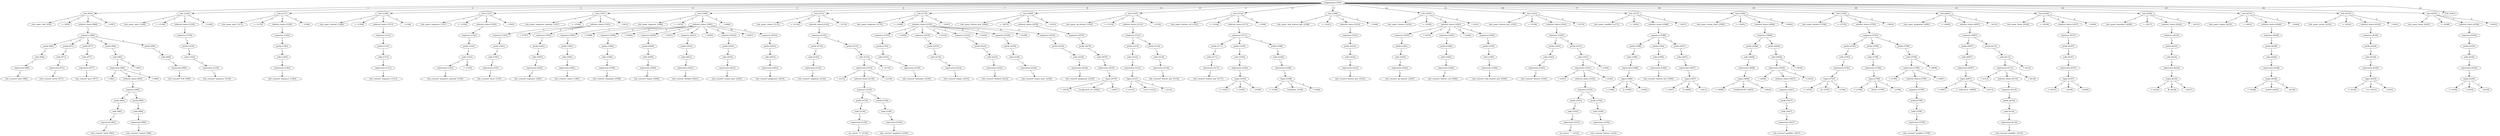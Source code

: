 digraph arpeggio_graph {
140432541226912 [label="peggrammar [954]"];
140432541226912->140432541630048 [label="1"]

140432541630048 [label="rule [954]"];
140432541630048->140432541625936 [label="1"]

140432541625936 [label="rule_name 'rule' [954]"];
140432541630048->140432541626192 [label="2"]

140432541626192 [label=" '<-' [959]"];
140432541630048->140432541630336 [label="3"]

140432541630336 [label="ordered_choice [966]"];
140432541630336->140432541630192 [label="1"]

140432541630192 [label="sequence [966]"];
140432541630192->140432541627024 [label="1"]

140432541627024 [label="prefix [966]"];
140432541627024->140432541626736 [label="1"]

140432541626736 [label="sufix [966]"];
140432541626736->140432541626592 [label="1"]

140432541626592 [label="expression [966]"];
140432541626592->140432541630800 [label="1"]

140432541630800 [label="rule_crossref 'ante' [966]"];
140432541630192->140432541627456 [label="2"]

140432541627456 [label="prefix [971]"];
140432541627456->140432541626880 [label="1"]

140432541626880 [label="sufix [971]"];
140432541626880->140432541627168 [label="1"]

140432541627168 [label="expression [971]"];
140432541627168->140432541631056 [label="1"]

140432541631056 [label="rule_crossref 'arrow' [971]"];
140432541630192->140432541627888 [label="3"]

140432541627888 [label="prefix [977]"];
140432541627888->140432541627312 [label="1"]

140432541627312 [label="sufix [977]"];
140432541627312->140432541627600 [label="1"]

140432541627600 [label="expression [977]"];
140432541627600->140432541631312 [label="1"]

140432541631312 [label="rule_crossref 'post' [977]"];
140432541630192->140432541629472 [label="4"]

140432541629472 [label="prefix [982]"];
140432541629472->140432541629328 [label="1"]

140432541629328 [label="sufix [982]"];
140432541629328->140432541629184 [label="1"]

140432541629184 [label="expression [982]"];
140432541629184->140432541631440 [label="1"]

140432541631440 [label=" '(' [982]"];
140432541629184->140432541629040 [label="2"]

140432541629040 [label="ordered_choice [983]"];
140432541629040->140432541628896 [label="1"]

140432541628896 [label="sequence [983]"];
140432541628896->140432541628032 [label="1"]

140432541628032 [label="prefix [983]"];
140432541628032->140432541628176 [label="1"]

140432541628176 [label="sufix [983]"];
140432541628176->140432541627744 [label="1"]

140432541627744 [label="expression [983]"];
140432541627744->140432541631696 [label="1"]

140432541631696 [label="rule_crossref 'slash' [983]"];
140432541628896->140432541628464 [label="2"]

140432541628464 [label="prefix [989]"];
140432541628464->140432541628608 [label="1"]

140432541628608 [label="sufix [989]"];
140432541628608->140432541628320 [label="1"]

140432541628320 [label="expression [989]"];
140432541628320->140432541631824 [label="1"]

140432541631824 [label="rule_crossref 'context' [989]"];
140432541629184->140432541632080 [label="3"]

140432541632080 [label=" ')' [996]"];
140432541629328->140432541632208 [label="2"]

140432541632208 [label=" '?' [997]"];
140432541630192->140432541629760 [label="5"]

140432541629760 [label="prefix [999]"];
140432541629760->140432541629904 [label="1"]

140432541629904 [label="sufix [999]"];
140432541629904->140432541628752 [label="1"]

140432541628752 [label="expression [999]"];
140432541628752->140432541632464 [label="1"]

140432541632464 [label="rule_crossref 'EOF' [999]"];
140432541630048->140432541632592 [label="4"]

140432541632592 [label=" ';' [1007]"];
140432541226912->140432541639744 [label="2"]

140432541639744 [label="rule [1244]"];
140432541639744->140432541633616 [label="1"]

140432541633616 [label="rule_name 'ante' [1244]"];
140432541639744->140432541633872 [label="2"]

140432541633872 [label=" '<-' [1249]"];
140432541639744->140432541640176 [label="3"]

140432541640176 [label="ordered_choice [1256]"];
140432541640176->140432541639888 [label="1"]

140432541639888 [label="sequence [1256]"];
140432541639888->140432541639312 [label="1"]

140432541639312 [label="prefix [1256]"];
140432541639312->140432541639600 [label="1"]

140432541639600 [label="sufix [1256]"];
140432541639600->140432541629616 [label="1"]

140432541629616 [label="expression [1256]"];
140432541629616->140432541634128 [label="1"]

140432541634128 [label="rule_crossref 'sequence' [1256]"];
140432541639744->140432541634384 [label="4"]

140432541634384 [label=" ';' [1269]"];
140432541226912->140432541640608 [label="3"]

140432541640608 [label="rule [1271]"];
140432541640608->140432541651024 [label="1"]

140432541651024 [label="rule_name 'post' [1271]"];
140432541640608->140432541651152 [label="2"]

140432541651152 [label=" '<-' [1276]"];
140432541640608->140432541641040 [label="3"]

140432541641040 [label="ordered_choice [1283]"];
140432541641040->140432541640752 [label="1"]

140432541640752 [label="sequence [1283]"];
140432541640752->140432541639456 [label="1"]

140432541639456 [label="prefix [1283]"];
140432541639456->140432541640032 [label="1"]

140432541640032 [label="sufix [1283]"];
140432541640032->140432541640464 [label="1"]

140432541640464 [label="expression [1283]"];
140432541640464->140432541651408 [label="1"]

140432541651408 [label="rule_crossref 'sequence' [1283]"];
140432541640608->140432541651664 [label="4"]

140432541651664 [label=" ';' [1296]"];
140432541226912->140432541641472 [label="4"]

140432541641472 [label="rule [1298]"];
140432541641472->140432541651792 [label="1"]

140432541651792 [label="rule_name 'context' [1298]"];
140432541641472->140432541651920 [label="2"]

140432541651920 [label=" '<-' [1306]"];
140432541641472->140432541641904 [label="3"]

140432541641904 [label="ordered_choice [1313]"];
140432541641904->140432541641616 [label="1"]

140432541641616 [label="sequence [1313]"];
140432541641616->140432541640320 [label="1"]

140432541640320 [label="prefix [1313]"];
140432541640320->140432541640896 [label="1"]

140432541640896 [label="sufix [1313]"];
140432541640896->140432541641328 [label="1"]

140432541641328 [label="expression [1313]"];
140432541641328->140432541652176 [label="1"]

140432541652176 [label="rule_crossref 'sequence' [1313]"];
140432541641472->140432541652432 [label="4"]

140432541652432 [label=" ';' [1326]"];
140432541226912->140432541618256 [label="5"]

140432541618256 [label="rule [1527]"];
140432541618256->140432541653200 [label="1"]

140432541653200 [label="rule_name 'sequence' [1527]"];
140432541618256->140432541653712 [label="2"]

140432541653712 [label=" '<-' [1536]"];
140432541618256->140432541618544 [label="3"]

140432541618544 [label="ordered_choice [1543]"];
140432541618544->140432541642336 [label="1"]

140432541642336 [label="sequence [1543]"];
140432541642336->140432541641184 [label="1"]

140432541641184 [label="prefix [1543]"];
140432541641184->140432541642480 [label="1"]

140432541642480 [label="sufix [1543]"];
140432541642480->140432541642624 [label="1"]

140432541642624 [label="expression [1543]"];
140432541642624->140432541653968 [label="1"]

140432541653968 [label="rule_crossref 'sequence_element' [1543]"];
140432541642480->140432541654096 [label="2"]

140432541654096 [label=" '+' [1559]"];
140432541618256->140432541654224 [label="4"]

140432541654224 [label=" ';' [1565]"];
140432541226912->140432541619984 [label="6"]

140432541619984 [label="rule [1567]"];
140432541619984->140432541654480 [label="1"]

140432541654480 [label="rule_name 'sequence_element' [1567]"];
140432541619984->140432541654608 [label="2"]

140432541654608 [label=" '<-' [1584]"];
140432541619984->140432541620128 [label="3"]

140432541620128 [label="ordered_choice [1591]"];
140432541620128->140432541619264 [label="1"]

140432541619264 [label="sequence [1591]"];
140432541619264->140432541618400 [label="1"]

140432541618400 [label="prefix [1591]"];
140432541618400->140432541618832 [label="1"]

140432541618832 [label="sufix [1591]"];
140432541618832->140432541618688 [label="1"]

140432541618688 [label="expression [1591]"];
140432541618688->140432541654864 [label="1"]

140432541654864 [label="rule_crossref 'focus' [1591]"];
140432541620128->140432541655248 [label="2"]

140432541655248 [label=" '/' [1597]"];
140432541620128->140432541619120 [label="3"]

140432541619120 [label="sequence [1603]"];
140432541619120->140432541619408 [label="1"]

140432541619408 [label="prefix [1603]"];
140432541619408->140432541619552 [label="1"]

140432541619552 [label="sufix [1603]"];
140432541619552->140432541618976 [label="1"]

140432541618976 [label="expression [1603]"];
140432541618976->140432541655504 [label="1"]

140432541655504 [label="rule_crossref 'segment' [1603]"];
140432541619984->140432541655120 [label="4"]

140432541655120 [label=" ';' [1615]"];
140432541226912->140432541661376 [label="7"]

140432541661376 [label="rule [1966]"];
140432541661376->140432541657424 [label="1"]

140432541657424 [label="rule_name 'segment' [1966]"];
140432541661376->140432541657680 [label="2"]

140432541657680 [label=" '<-' [1974]"];
140432541661376->140432541661520 [label="3"]

140432541661520 [label="ordered_choice [1981]"];
140432541661520->140432541621424 [label="1"]

140432541621424 [label="sequence [1981]"];
140432541621424->140432541619840 [label="1"]

140432541619840 [label="prefix [1981]"];
140432541619840->140432541620848 [label="1"]

140432541620848 [label="sufix [1981]"];
140432541620848->140432541621136 [label="1"]

140432541621136 [label="expression [1981]"];
140432541621136->140432541657936 [label="1"]

140432541657936 [label="rule_crossref 'choice' [1981]"];
140432541661520->140432541658192 [label="2"]

140432541658192 [label=" '/' [1988]"];
140432541661520->140432541621280 [label="3"]

140432541621280 [label="sequence [1994]"];
140432541621280->140432541621568 [label="1"]

140432541621568 [label="prefix [1994]"];
140432541621568->140432541621712 [label="1"]

140432541621712 [label="sufix [1994]"];
140432541621712->140432541620992 [label="1"]

140432541620992 [label="expression [1994]"];
140432541620992->140432541658448 [label="1"]

140432541658448 [label="rule_crossref 'boundary' [1994]"];
140432541661520->140432541658064 [label="4"]

140432541658064 [label=" '/' [2003]"];
140432541661520->140432541659216 [label="5"]

140432541659216 [label="sequence [2009]"];
140432541659216->140432541621856 [label="1"]

140432541621856 [label="prefix [2009]"];
140432541621856->140432541622144 [label="1"]

140432541622144 [label="sufix [2009]"];
140432541622144->140432541622000 [label="1"]

140432541622000 [label="expression [2009]"];
140432541622000->140432541658832 [label="1"]

140432541658832 [label="rule_crossref 'empty' [2009]"];
140432541661520->140432541658576 [label="6"]

140432541658576 [label=" '/' [2015]"];
140432541661520->140432541659648 [label="7"]

140432541659648 [label="sequence [2021]"];
140432541659648->140432541659360 [label="1"]

140432541659360 [label="prefix [2021]"];
140432541659360->140432541659792 [label="1"]

140432541659792 [label="sufix [2021]"];
140432541659792->140432541659504 [label="1"]

140432541659504 [label="expression [2021]"];
140432541659504->140432541663440 [label="1"]

140432541663440 [label="rule_crossref 'backref' [2021]"];
140432541661520->140432541663312 [label="8"]

140432541663312 [label=" '/' [2029]"];
140432541661520->140432541660224 [label="9"]

140432541660224 [label="sequence [2035]"];
140432541660224->140432541659936 [label="1"]

140432541659936 [label="prefix [2035]"];
140432541659936->140432541660368 [label="1"]

140432541660368 [label="sufix [2035]"];
140432541660368->140432541660080 [label="1"]

140432541660080 [label="expression [2035]"];
140432541660080->140432541663824 [label="1"]

140432541663824 [label="rule_crossref 'sound_class' [2035]"];
140432541661520->140432541663568 [label="10"]

140432541663568 [label=" '/' [2047]"];
140432541661520->140432541660800 [label="11"]

140432541660800 [label="sequence [2053]"];
140432541660800->140432541660512 [label="1"]

140432541660512 [label="prefix [2053]"];
140432541660512->140432541660944 [label="1"]

140432541660944 [label="sufix [2053]"];
140432541660944->140432541660656 [label="1"]

140432541660656 [label="expression [2053]"];
140432541660656->140432541664208 [label="1"]

140432541664208 [label="rule_crossref 'grapheme' [2053]"];
140432541661376->140432541663952 [label="4"]

140432541663952 [label=" ';' [2066]"];
140432541226912->140432541668272 [label="8"]

140432541668272 [label="rule [2131]"];
140432541668272->140432541664464 [label="1"]

140432541664464 [label="rule_name 'choice' [2131]"];
140432541668272->140432541664848 [label="2"]

140432541664848 [label=" '<-' [2138]"];
140432541668272->140432541668416 [label="3"]

140432541668416 [label="ordered_choice [2145]"];
140432541668416->140432541667984 [label="1"]

140432541667984 [label="sequence [2145]"];
140432541667984->140432541661232 [label="1"]

140432541661232 [label="prefix [2145]"];
140432541661232->140432541661808 [label="1"]

140432541661808 [label="sufix [2145]"];
140432541661808->140432541662096 [label="1"]

140432541662096 [label="expression [2145]"];
140432541662096->140432541665232 [label="1"]

140432541665232 [label="rule_crossref 'singleton' [2145]"];
140432541667984->140432541667840 [label="2"]

140432541667840 [label="prefix [2155]"];
140432541667840->140432541663104 [label="1"]

140432541663104 [label="sufix [2155]"];
140432541663104->140432541667696 [label="1"]

140432541667696 [label="expression [2155]"];
140432541667696->140432541665360 [label="1"]

140432541665360 [label=" '(' [2155]"];
140432541667696->140432541667552 [label="2"]

140432541667552 [label="ordered_choice [2156]"];
140432541667552->140432541667408 [label="1"]

140432541667408 [label="sequence [2156]"];
140432541667408->140432541662240 [label="1"]

140432541662240 [label="prefix [2156]"];
140432541662240->140432541662528 [label="1"]

140432541662528 [label="sufix [2156]"];
140432541662528->140432541662384 [label="1"]

140432541662384 [label="expression [2156]"];
140432541662384->140432541665488 [label="1"]

140432541665488 [label="str_match '\"|\"' [2156]"];
140432541667408->140432541662672 [label="2"]

140432541662672 [label="prefix [2160]"];
140432541662672->140432541662960 [label="1"]

140432541662960 [label="sufix [2160]"];
140432541662960->140432541662816 [label="1"]

140432541662816 [label="expression [2160]"];
140432541662816->140432541665616 [label="1"]

140432541665616 [label="rule_crossref 'singleton' [2160]"];
140432541667696->140432541665872 [label="3"]

140432541665872 [label=" ')' [2169]"];
140432541663104->140432541666000 [label="2"]

140432541666000 [label=" '+' [2170]"];
140432541668272->140432541665744 [label="4"]

140432541665744 [label=" ';' [2176]"];
140432541226912->140432541679840 [label="9"]

140432541679840 [label="rule [2178]"];
140432541679840->140432541666256 [label="1"]

140432541666256 [label="rule_name 'singleton' [2178]"];
140432541679840->140432541666384 [label="2"]

140432541666384 [label=" '<-' [2188]"];
140432541679840->140432541679984 [label="3"]

140432541679984 [label="ordered_choice [2195]"];
140432541679984->140432541669136 [label="1"]

140432541669136 [label="sequence [2195]"];
140432541669136->140432541668128 [label="1"]

140432541668128 [label="prefix [2195]"];
140432541668128->140432541668704 [label="1"]

140432541668704 [label="sufix [2195]"];
140432541668704->140432541668560 [label="1"]

140432541668560 [label="expression [2195]"];
140432541668560->140432541666640 [label="1"]

140432541666640 [label="rule_crossref 'boundary' [2195]"];
140432541679984->140432541666896 [label="2"]

140432541666896 [label=" '/' [2204]"];
140432541679984->140432541668992 [label="3"]

140432541668992 [label="sequence [2210]"];
140432541668992->140432541669280 [label="1"]

140432541669280 [label="prefix [2210]"];
140432541669280->140432541669424 [label="1"]

140432541669424 [label="sufix [2210]"];
140432541669424->140432541668848 [label="1"]

140432541668848 [label="expression [2210]"];
140432541668848->140432541667152 [label="1"]

140432541667152 [label="rule_crossref 'empty' [2210]"];
140432541679984->140432541666768 [label="4"]

140432541666768 [label=" '/' [2216]"];
140432541679984->140432541669856 [label="5"]

140432541669856 [label="sequence [2222]"];
140432541669856->140432541669568 [label="1"]

140432541669568 [label="prefix [2222]"];
140432541669568->140432541670000 [label="1"]

140432541670000 [label="sufix [2222]"];
140432541670000->140432541669712 [label="1"]

140432541669712 [label="expression [2222]"];
140432541669712->140432541675856 [label="1"]

140432541675856 [label="rule_crossref 'backref' [2222]"];
140432541679984->140432541675600 [label="6"]

140432541675600 [label=" '/' [2230]"];
140432541679984->140432541670432 [label="7"]

140432541670432 [label="sequence [2236]"];
140432541670432->140432541670144 [label="1"]

140432541670144 [label="prefix [2236]"];
140432541670144->140432541670576 [label="1"]

140432541670576 [label="sufix [2236]"];
140432541670576->140432541670288 [label="1"]

140432541670288 [label="expression [2236]"];
140432541670288->140432541676240 [label="1"]

140432541676240 [label="rule_crossref 'sound_class' [2236]"];
140432541679984->140432541675984 [label="8"]

140432541675984 [label=" '/' [2248]"];
140432541679984->140432541671296 [label="9"]

140432541671296 [label="sequence [2254]"];
140432541671296->140432541670720 [label="1"]

140432541670720 [label="prefix [2254]"];
140432541670720->140432541671152 [label="1"]

140432541671152 [label="sufix [2254]"];
140432541671152->140432541670864 [label="1"]

140432541670864 [label="expression [2254]"];
140432541670864->140432541676624 [label="1"]

140432541676624 [label="rule_crossref 'grapheme' [2254]"];
140432541679840->140432541676368 [label="4"]

140432541676368 [label=" ';' [2267]"];
140432541226912->140432541682288 [label="10"]

140432541682288 [label="rule [3060]"];
140432541682288->140432541689552 [label="1"]

140432541689552 [label="rule_name 'feature_key' [3060]"];
140432541682288->140432541689808 [label="2"]

140432541689808 [label=" '<-' [3072]"];
140432541682288->140432541682720 [label="3"]

140432541682720 [label="ordered_choice [3079]"];
140432541682720->140432541682432 [label="1"]

140432541682432 [label="sequence [3079]"];
140432541682432->140432541681712 [label="1"]

140432541681712 [label="prefix [3079]"];
140432541681712->140432541681856 [label="1"]

140432541681856 [label="sufix [3079]"];
140432541681856->140432541682000 [label="1"]

140432541682000 [label="expression [3079]"];
140432541682000->140432541671008 [label="1"]

140432541671008 [label="regex [3079]"];
140432541671008->140432541689936 [label="1"]

140432541689936 [label=" 'r'' [3079]"];
140432541671008->140432541690192 [label="2"]

140432541690192 [label=" '[a-z][a-z0-9_-]+' [3081]"];
140432541671008->140432541690320 [label="3"]

140432541690320 [label=" ''' [3097]"];
140432541682288->140432541690448 [label="4"]

140432541690448 [label=" ';' [3103]"];
140432541226912->140432541692128 [label="11"]

140432541692128 [label="rule [3105]"];
140432541692128->140432541690576 [label="1"]

140432541690576 [label="rule_name 'op_feature' [3105]"];
140432541692128->140432541690704 [label="2"]

140432541690704 [label=" '<-' [3116]"];
140432541692128->140432541692416 [label="3"]

140432541692416 [label="ordered_choice [3123]"];
140432541692416->140432541691984 [label="1"]

140432541691984 [label="sequence [3123]"];
140432541691984->140432541682144 [label="1"]

140432541682144 [label="prefix [3123]"];
140432541682144->140432541682864 [label="1"]

140432541682864 [label="sufix [3123]"];
140432541682864->140432541682576 [label="1"]

140432541682576 [label="expression [3123]"];
140432541682576->140432541683008 [label="1"]

140432541683008 [label="regex [3123]"];
140432541683008->140432541690832 [label="1"]

140432541690832 [label=" 'r'' [3123]"];
140432541683008->140432541690960 [label="2"]

140432541690960 [label=" '\\+|\\-|!' [3125]"];
140432541683008->140432541691216 [label="3"]

140432541691216 [label=" ''' [3132]"];
140432541691984->140432541683296 [label="2"]

140432541683296 [label="prefix [3134]"];
140432541683296->140432541683440 [label="1"]

140432541683440 [label="sufix [3134]"];
140432541683440->140432541683152 [label="1"]

140432541683152 [label="expression [3134]"];
140432541683152->140432541691472 [label="1"]

140432541691472 [label="rule_crossref 'feature_key' [3134]"];
140432541692128->140432541691600 [label="4"]

140432541691600 [label=" ';' [3150]"];
140432541226912->140432541694000 [label="12"]

140432541694000 [label="rule [3152]"];
140432541694000->140432541691728 [label="1"]

140432541691728 [label="rule_name 'feature_val' [3152]"];
140432541694000->140432541696080 [label="2"]

140432541696080 [label=" '<-' [3164]"];
140432541694000->140432541694432 [label="3"]

140432541694432 [label="ordered_choice [3171]"];
140432541694432->140432541694144 [label="1"]

140432541694144 [label="sequence [3171]"];
140432541694144->140432541692272 [label="1"]

140432541692272 [label="prefix [3171]"];
140432541692272->140432541692704 [label="1"]

140432541692704 [label="sufix [3171]"];
140432541692704->140432541683584 [label="1"]

140432541683584 [label="expression [3171]"];
140432541683584->140432541696464 [label="1"]

140432541696464 [label="rule_crossref 'feature_key' [3171]"];
140432541694144->140432541692848 [label="2"]

140432541692848 [label="prefix [3183]"];
140432541692848->140432541693136 [label="1"]

140432541693136 [label="sufix [3183]"];
140432541693136->140432541692992 [label="1"]

140432541692992 [label="expression [3183]"];
140432541692992->140432541692560 [label="1"]

140432541692560 [label="regex [3183]"];
140432541692560->140432541696592 [label="1"]

140432541696592 [label=" 'r'' [3183]"];
140432541692560->140432541696720 [label="2"]

140432541696720 [label=" '=' [3185]"];
140432541692560->140432541696848 [label="3"]

140432541696848 [label=" ''' [3186]"];
140432541694144->140432541693424 [label="3"]

140432541693424 [label="prefix [3188]"];
140432541693424->140432541693712 [label="1"]

140432541693712 [label="sufix [3188]"];
140432541693712->140432541693568 [label="1"]

140432541693568 [label="expression [3188]"];
140432541693568->140432541693280 [label="1"]

140432541693280 [label="regex [3188]"];
140432541693280->140432541696976 [label="1"]

140432541696976 [label=" 'r'' [3188]"];
140432541693280->140432541696336 [label="2"]

140432541696336 [label=" 'true|false' [3190]"];
140432541693280->140432541697232 [label="3"]

140432541697232 [label=" ''' [3200]"];
140432541694000->140432541697360 [label="4"]

140432541697360 [label=" ';' [3206]"];
140432541226912->140432541694864 [label="13"]

140432541694864 [label="rule [3208]"];
140432541694864->140432541697488 [label="1"]

140432541697488 [label="rule_name 'only_feature_key' [3208]"];
140432541694864->140432541697616 [label="2"]

140432541697616 [label=" '<-' [3225]"];
140432541694864->140432541695296 [label="3"]

140432541695296 [label="ordered_choice [3232]"];
140432541695296->140432541695008 [label="1"]

140432541695008 [label="sequence [3232]"];
140432541695008->140432541693856 [label="1"]

140432541693856 [label="prefix [3232]"];
140432541693856->140432541694288 [label="1"]

140432541694288 [label="sufix [3232]"];
140432541694288->140432541694720 [label="1"]

140432541694720 [label="expression [3232]"];
140432541694720->140432541698000 [label="1"]

140432541698000 [label="rule_crossref 'feature_key' [3232]"];
140432541694864->140432541698128 [label="4"]

140432541698128 [label=" ';' [3248]"];
140432541226912->140432541701328 [label="14"]

140432541701328 [label="rule [3250]"];
140432541701328->140432541698256 [label="1"]

140432541698256 [label="rule_name 'feature' [3250]"];
140432541701328->140432541698384 [label="2"]

140432541698384 [label=" '<-' [3258]"];
140432541701328->140432541701472 [label="3"]

140432541701472 [label="ordered_choice [3265]"];
140432541701472->140432541695872 [label="1"]

140432541695872 [label="sequence [3265]"];
140432541695872->140432541694576 [label="1"]

140432541694576 [label="prefix [3265]"];
140432541694576->140432541695152 [label="1"]

140432541695152 [label="sufix [3265]"];
140432541695152->140432541695584 [label="1"]

140432541695584 [label="expression [3265]"];
140432541695584->140432541698768 [label="1"]

140432541698768 [label="rule_crossref 'op_feature' [3265]"];
140432541701472->140432541698896 [label="2"]

140432541698896 [label=" '/' [3276]"];
140432541701472->140432541700176 [label="3"]

140432541700176 [label="sequence [3282]"];
140432541700176->140432541700320 [label="1"]

140432541700320 [label="prefix [3282]"];
140432541700320->140432541695728 [label="1"]

140432541695728 [label="sufix [3282]"];
140432541695728->140432541695440 [label="1"]

140432541695440 [label="expression [3282]"];
140432541695440->140432541699152 [label="1"]

140432541699152 [label="rule_crossref 'feature_val' [3282]"];
140432541701472->140432541698640 [label="4"]

140432541698640 [label=" '/' [3294]"];
140432541701472->140432541700752 [label="5"]

140432541700752 [label="sequence [3300]"];
140432541700752->140432541700608 [label="1"]

140432541700608 [label="prefix [3300]"];
140432541700608->140432541700896 [label="1"]

140432541700896 [label="sufix [3300]"];
140432541700896->140432541700464 [label="1"]

140432541700464 [label="expression [3300]"];
140432541700464->140432541699280 [label="1"]

140432541699280 [label="rule_crossref 'only_feature_key' [3300]"];
140432541701328->140432541699536 [label="4"]

140432541699536 [label=" ';' [3321]"];
140432541226912->140432541703776 [label="15"]

140432541703776 [label="rule [3323]"];
140432541703776->140432541699792 [label="1"]

140432541699792 [label="rule_name 'feature_list' [3323]"];
140432541703776->140432541699920 [label="2"]

140432541699920 [label=" '<-' [3336]"];
140432541703776->140432541703344 [label="3"]

140432541703344 [label="ordered_choice [3343]"];
140432541703344->140432541703920 [label="1"]

140432541703920 [label="sequence [3343]"];
140432541703920->140432541701184 [label="1"]

140432541701184 [label="prefix [3343]"];
140432541701184->140432541701040 [label="1"]

140432541701040 [label="sufix [3343]"];
140432541701040->140432541701760 [label="1"]

140432541701760 [label="expression [3343]"];
140432541701760->140432541708496 [label="1"]

140432541708496 [label="rule_crossref 'feature' [3343]"];
140432541703920->140432541703488 [label="2"]

140432541703488 [label="prefix [3351]"];
140432541703488->140432541703632 [label="1"]

140432541703632 [label="sufix [3351]"];
140432541703632->140432541703200 [label="1"]

140432541703200 [label="expression [3351]"];
140432541703200->140432541708752 [label="1"]

140432541708752 [label=" '(' [3351]"];
140432541703200->140432541703056 [label="2"]

140432541703056 [label="ordered_choice [3352]"];
140432541703056->140432541702768 [label="1"]

140432541702768 [label="sequence [3352]"];
140432541702768->140432541701904 [label="1"]

140432541701904 [label="prefix [3352]"];
140432541701904->140432541702192 [label="1"]

140432541702192 [label="sufix [3352]"];
140432541702192->140432541702048 [label="1"]

140432541702048 [label="expression [3352]"];
140432541702048->140432541708880 [label="1"]

140432541708880 [label="str_match '\",\"' [3352]"];
140432541702768->140432541702336 [label="2"]

140432541702336 [label="prefix [3356]"];
140432541702336->140432541702624 [label="1"]

140432541702624 [label="sufix [3356]"];
140432541702624->140432541702480 [label="1"]

140432541702480 [label="expression [3356]"];
140432541702480->140432541709008 [label="1"]

140432541709008 [label="rule_crossref 'feature' [3356]"];
140432541703200->140432541709264 [label="3"]

140432541709264 [label=" ')' [3363]"];
140432541703632->140432541709392 [label="2"]

140432541709392 [label=" '?' [3364]"];
140432541703776->140432541709136 [label="4"]

140432541709136 [label=" ';' [3370]"];
140432541226912->140432541713904 [label="16"]

140432541713904 [label="rule [3372]"];
140432541713904->140432541709648 [label="1"]

140432541709648 [label="rule_name 'modifier' [3372]"];
140432541713904->140432541709776 [label="2"]

140432541709776 [label=" '<-' [3381]"];
140432541713904->140432541714336 [label="3"]

140432541714336 [label="ordered_choice [3388]"];
140432541714336->140432541714048 [label="1"]

140432541714048 [label="sequence [3388]"];
140432541714048->140432541712464 [label="1"]

140432541712464 [label="prefix [3388]"];
140432541712464->140432541712608 [label="1"]

140432541712608 [label="sufix [3388]"];
140432541712608->140432541704064 [label="1"]

140432541704064 [label="expression [3388]"];
140432541704064->140432541702912 [label="1"]

140432541702912 [label="regex [3388]"];
140432541702912->140432541709904 [label="1"]

140432541709904 [label=" 'r'' [3388]"];
140432541702912->140432541710160 [label="2"]

140432541710160 [label=" '\\[' [3390]"];
140432541702912->140432541710288 [label="3"]

140432541710288 [label=" ''' [3392]"];
140432541714048->140432541712896 [label="2"]

140432541712896 [label="prefix [3394]"];
140432541712896->140432541713040 [label="1"]

140432541713040 [label="sufix [3394]"];
140432541713040->140432541712752 [label="1"]

140432541712752 [label="expression [3394]"];
140432541712752->140432541710544 [label="1"]

140432541710544 [label="rule_crossref 'feature_list' [3394]"];
140432541714048->140432541713328 [label="3"]

140432541713328 [label="prefix [3407]"];
140432541713328->140432541713616 [label="1"]

140432541713616 [label="sufix [3407]"];
140432541713616->140432541713472 [label="1"]

140432541713472 [label="expression [3407]"];
140432541713472->140432541713184 [label="1"]

140432541713184 [label="regex [3407]"];
140432541713184->140432541710672 [label="1"]

140432541710672 [label=" 'r'' [3407]"];
140432541713184->140432541710800 [label="2"]

140432541710800 [label=" '\\]' [3409]"];
140432541713184->140432541710928 [label="3"]

140432541710928 [label=" ''' [3411]"];
140432541713904->140432541711056 [label="4"]

140432541711056 [label=" ';' [3417]"];
140432541226912->140432541720944 [label="17"]

140432541720944 [label="rule [3589]"];
140432541720944->140432541712080 [label="1"]

140432541712080 [label="rule_name 'sound_class' [3589]"];
140432541720944->140432541716560 [label="2"]

140432541716560 [label=" '<-' [3601]"];
140432541720944->140432541720656 [label="3"]

140432541720656 [label="ordered_choice [3608]"];
140432541720656->140432541715776 [label="1"]

140432541715776 [label="sequence [3608]"];
140432541715776->140432541713760 [label="1"]

140432541713760 [label="prefix [3608]"];
140432541713760->140432541714912 [label="1"]

140432541714912 [label="sufix [3608]"];
140432541714912->140432541714768 [label="1"]

140432541714768 [label="expression [3608]"];
140432541714768->140432541715056 [label="1"]

140432541715056 [label="regex [3608]"];
140432541715056->140432541716688 [label="1"]

140432541716688 [label=" 'r'' [3608]"];
140432541715056->140432541716944 [label="2"]

140432541716944 [label=" '[A-Z][A-Z0-9]*' [3610]"];
140432541715056->140432541717072 [label="3"]

140432541717072 [label=" ''' [3624]"];
140432541715776->140432541716208 [label="2"]

140432541716208 [label="prefix [3626]"];
140432541716208->140432541716352 [label="1"]

140432541716352 [label="sufix [3626]"];
140432541716352->140432541716064 [label="1"]

140432541716064 [label="expression [3626]"];
140432541716064->140432541717200 [label="1"]

140432541717200 [label=" '(' [3626]"];
140432541716064->140432541715920 [label="2"]

140432541715920 [label="ordered_choice [3627]"];
140432541715920->140432541715632 [label="1"]

140432541715632 [label="sequence [3627]"];
140432541715632->140432541715488 [label="1"]

140432541715488 [label="prefix [3627]"];
140432541715488->140432541715344 [label="1"]

140432541715344 [label="sufix [3627]"];
140432541715344->140432541715200 [label="1"]

140432541715200 [label="expression [3627]"];
140432541715200->140432541717328 [label="1"]

140432541717328 [label="rule_crossref 'modifier' [3627]"];
140432541716064->140432541717584 [label="3"]

140432541717584 [label=" ')' [3635]"];
140432541716352->140432541717712 [label="2"]

140432541717712 [label=" '?' [3636]"];
140432541720944->140432541717456 [label="4"]

140432541717456 [label=" ';' [3642]"];
140432541226912->140432541723824 [label="18"]

140432541723824 [label="rule [3768]"];
140432541723824->140432541718352 [label="1"]

140432541718352 [label="rule_name 'backref' [3768]"];
140432541723824->140432541718608 [label="2"]

140432541718608 [label=" '<-' [3776]"];
140432541723824->140432541723392 [label="3"]

140432541723392 [label="ordered_choice [3783]"];
140432541723392->140432541723968 [label="1"]

140432541723968 [label="sequence [3783]"];
140432541723968->140432541721232 [label="1"]

140432541721232 [label="prefix [3783]"];
140432541721232->140432541721664 [label="1"]

140432541721664 [label="sufix [3783]"];
140432541721664->140432541721520 [label="1"]

140432541721520 [label="expression [3783]"];
140432541721520->140432541721376 [label="1"]

140432541721376 [label="regex [3783]"];
140432541721376->140432541718736 [label="1"]

140432541718736 [label=" 'r'' [3783]"];
140432541721376->140432541718992 [label="2"]

140432541718992 [label=" '@' [3785]"];
140432541721376->140432541719120 [label="3"]

140432541719120 [label=" ''' [3786]"];
140432541723968->140432541721952 [label="2"]

140432541721952 [label="prefix [3788]"];
140432541721952->140432541722240 [label="1"]

140432541722240 [label="sufix [3788]"];
140432541722240->140432541722096 [label="1"]

140432541722096 [label="expression [3788]"];
140432541722096->140432541721808 [label="1"]

140432541721808 [label="regex [3788]"];
140432541721808->140432541719248 [label="1"]

140432541719248 [label=" 'r'' [3788]"];
140432541721808->140432541718864 [label="2"]

140432541718864 [label=" '[0-9]+' [3790]"];
140432541721808->140432541719504 [label="3"]

140432541719504 [label=" ''' [3796]"];
140432541723968->140432541723536 [label="3"]

140432541723536 [label="prefix [3798]"];
140432541723536->140432541723680 [label="1"]

140432541723680 [label="sufix [3798]"];
140432541723680->140432541723248 [label="1"]

140432541723248 [label="expression [3798]"];
140432541723248->140432541719632 [label="1"]

140432541719632 [label=" '(' [3798]"];
140432541723248->140432541723104 [label="2"]

140432541723104 [label="ordered_choice [3799]"];
140432541723104->140432541722816 [label="1"]

140432541722816 [label="sequence [3799]"];
140432541722816->140432541722672 [label="1"]

140432541722672 [label="prefix [3799]"];
140432541722672->140432541722528 [label="1"]

140432541722528 [label="sufix [3799]"];
140432541722528->140432541722384 [label="1"]

140432541722384 [label="expression [3799]"];
140432541722384->140432541719760 [label="1"]

140432541719760 [label="rule_crossref 'modifier' [3799]"];
140432541723248->140432541720016 [label="3"]

140432541720016 [label=" ')' [3807]"];
140432541723680->140432541720144 [label="2"]

140432541720144 [label=" '?' [3808]"];
140432541723824->140432541719888 [label="4"]

140432541719888 [label=" ';' [3814]"];
140432541226912->140432541734816 [label="19"]

140432541734816 [label="rule [4081]"];
140432541734816->140432541725904 [label="1"]

140432541725904 [label="rule_name 'grapheme' [4081]"];
140432541734816->140432541726160 [label="2"]

140432541726160 [label=" '<-' [4090]"];
140432541734816->140432541734384 [label="3"]

140432541734384 [label="ordered_choice [4097]"];
140432541734384->140432541734960 [label="1"]

140432541734960 [label="sequence [4097]"];
140432541734960->140432541732944 [label="1"]

140432541732944 [label="prefix [4097]"];
140432541732944->140432541733232 [label="1"]

140432541733232 [label="sufix [4097]"];
140432541733232->140432541733088 [label="1"]

140432541733088 [label="expression [4097]"];
140432541733088->140432541724544 [label="1"]

140432541724544 [label="regex [4097]"];
140432541724544->140432541726288 [label="1"]

140432541726288 [label=" 'r'' [4097]"];
140432541724544->140432541726544 [label="2"]

140432541726544 [label=" '[^ \\[\\]|/>@-]+' [4099]"];
140432541724544->140432541726672 [label="3"]

140432541726672 [label=" ''' [4113]"];
140432541734960->140432541734528 [label="2"]

140432541734528 [label="prefix [4115]"];
140432541734528->140432541734672 [label="1"]

140432541734672 [label="sufix [4115]"];
140432541734672->140432541734240 [label="1"]

140432541734240 [label="expression [4115]"];
140432541734240->140432541726800 [label="1"]

140432541726800 [label=" '(' [4115]"];
140432541734240->140432541734096 [label="2"]

140432541734096 [label="ordered_choice [4116]"];
140432541734096->140432541733808 [label="1"]

140432541733808 [label="sequence [4116]"];
140432541733808->140432541733664 [label="1"]

140432541733664 [label="prefix [4116]"];
140432541733664->140432541733520 [label="1"]

140432541733520 [label="sufix [4116]"];
140432541733520->140432541733376 [label="1"]

140432541733376 [label="expression [4116]"];
140432541733376->140432541726928 [label="1"]

140432541726928 [label="rule_crossref 'modifier' [4116]"];
140432541734240->140432541727184 [label="3"]

140432541727184 [label=" ')' [4124]"];
140432541734672->140432541727312 [label="2"]

140432541727312 [label=" '?' [4125]"];
140432541734816->140432541727056 [label="4"]

140432541727056 [label=" ';' [4131]"];
140432541226912->140432541735824 [label="20"]

140432541735824 [label="rule [4184]"];
140432541735824->140432541727696 [label="1"]

140432541727696 [label="rule_name 'focus' [4184]"];
140432541735824->140432541727952 [label="2"]

140432541727952 [label=" '<-' [4190]"];
140432541735824->140432541736256 [label="3"]

140432541736256 [label="ordered_choice [4197]"];
140432541736256->140432541735968 [label="1"]

140432541735968 [label="sequence [4197]"];
140432541735968->140432541735104 [label="1"]

140432541735104 [label="prefix [4197]"];
140432541735104->140432541735536 [label="1"]

140432541735536 [label="sufix [4197]"];
140432541735536->140432541735392 [label="1"]

140432541735392 [label="expression [4197]"];
140432541735392->140432541735248 [label="1"]

140432541735248 [label="regex [4197]"];
140432541735248->140432541728080 [label="1"]

140432541728080 [label=" 'r'' [4197]"];
140432541735248->140432541728336 [label="2"]

140432541728336 [label=" '_' [4199]"];
140432541735248->140432541728464 [label="3"]

140432541728464 [label=" ''' [4200]"];
140432541735824->140432541728592 [label="4"]

140432541728592 [label=" ';' [4206]"];
140432541226912->140432541225040 [label="21"]

140432541225040 [label="rule [4208]"];
140432541225040->140432541220944 [label="1"]

140432541220944 [label="rule_name 'boundary' [4208]"];
140432541225040->140432541221072 [label="2"]

140432541221072 [label=" '<-' [4217]"];
140432541225040->140432541225328 [label="3"]

140432541225328 [label="ordered_choice [4224]"];
140432541225328->140432541736688 [label="1"]

140432541736688 [label="sequence [4224]"];
140432541736688->140432541735680 [label="1"]

140432541735680 [label="prefix [4224]"];
140432541735680->140432541736400 [label="1"]

140432541736400 [label="sufix [4224]"];
140432541736400->140432541736112 [label="1"]

140432541736112 [label="expression [4224]"];
140432541736112->140432541736544 [label="1"]

140432541736544 [label="regex [4224]"];
140432541736544->140432541221200 [label="1"]

140432541221200 [label=" 'r'' [4224]"];
140432541736544->140432541221456 [label="2"]

140432541221456 [label=" '#' [4226]"];
140432541736544->140432541221584 [label="3"]

140432541221584 [label=" ''' [4227]"];
140432541225040->140432541221712 [label="4"]

140432541221712 [label=" ';' [4233]"];
140432541226912->140432541225904 [label="22"]

140432541225904 [label="rule [4235]"];
140432541225904->140432541221840 [label="1"]

140432541221840 [label="rule_name 'empty' [4235]"];
140432541225904->140432541221968 [label="2"]

140432541221968 [label=" '<-' [4241]"];
140432541225904->140432541226336 [label="3"]

140432541226336 [label="ordered_choice [4248]"];
140432541226336->140432541226048 [label="1"]

140432541226048 [label="sequence [4248]"];
140432541226048->140432541225184 [label="1"]

140432541225184 [label="prefix [4248]"];
140432541225184->140432541225472 [label="1"]

140432541225472 [label="sufix [4248]"];
140432541225472->140432541225616 [label="1"]

140432541225616 [label="expression [4248]"];
140432541225616->140432541736832 [label="1"]

140432541736832 [label="regex [4248]"];
140432541736832->140432541222096 [label="1"]

140432541222096 [label=" 'r'' [4248]"];
140432541736832->140432541222224 [label="2"]

140432541222224 [label=" ':null:|0' [4250]"];
140432541736832->140432541222480 [label="3"]

140432541222480 [label=" ''' [4258]"];
140432541225904->140432541222608 [label="4"]

140432541222608 [label=" ';' [4264]"];
140432541226912->140432541227056 [label="23"]

140432541227056 [label="rule [4316]"];
140432541227056->140432541222864 [label="1"]

140432541222864 [label="rule_name 'arrow' [4316]"];
140432541227056->140432541223120 [label="2"]

140432541223120 [label=" '<-' [4322]"];
140432541227056->140432541227488 [label="3"]

140432541227488 [label="ordered_choice [4329]"];
140432541227488->140432541227200 [label="1"]

140432541227200 [label="sequence [4329]"];
140432541227200->140432541225760 [label="1"]

140432541225760 [label="prefix [4329]"];
140432541225760->140432541226624 [label="1"]

140432541226624 [label="sufix [4329]"];
140432541226624->140432541226480 [label="1"]

140432541226480 [label="expression [4329]"];
140432541226480->140432541226768 [label="1"]

140432541226768 [label="regex [4329]"];
140432541226768->140432541223248 [label="1"]

140432541223248 [label=" 'r'' [4329]"];
140432541226768->140432541223376 [label="2"]

140432541223376 [label=" '->|>' [4331]"];
140432541226768->140432541223632 [label="3"]

140432541223632 [label=" ''' [4335]"];
140432541227056->140432541223760 [label="4"]

140432541223760 [label=" ';' [4341]"];
140432541226912->140432541228064 [label="24"]

140432541228064 [label="rule [4343]"];
140432541228064->140432541223888 [label="1"]

140432541223888 [label="rule_name 'slash' [4343]"];
140432541228064->140432541224016 [label="2"]

140432541224016 [label=" '<-' [4349]"];
140432541228064->140432541228496 [label="3"]

140432541228496 [label="ordered_choice [4356]"];
140432541228496->140432541228208 [label="1"]

140432541228208 [label="sequence [4356]"];
140432541228208->140432541227632 [label="1"]

140432541227632 [label="prefix [4356]"];
140432541227632->140432541227920 [label="1"]

140432541227920 [label="sufix [4356]"];
140432541227920->140432541227776 [label="1"]

140432541227776 [label="expression [4356]"];
140432541227776->140432541227344 [label="1"]

140432541227344 [label="regex [4356]"];
140432541227344->140432541224144 [label="1"]

140432541224144 [label=" 'r'' [4356]"];
140432541227344->140432541224400 [label="2"]

140432541224400 [label=" '/' [4358]"];
140432541227344->140432541224528 [label="3"]

140432541224528 [label=" ''' [4359]"];
140432541228064->140432541224272 [label="4"]

140432541224272 [label=" ';' [4365]"];
140432541226912->140432541224656 [label="25"]

140432541224656 [label="EOF [4367]"];
}